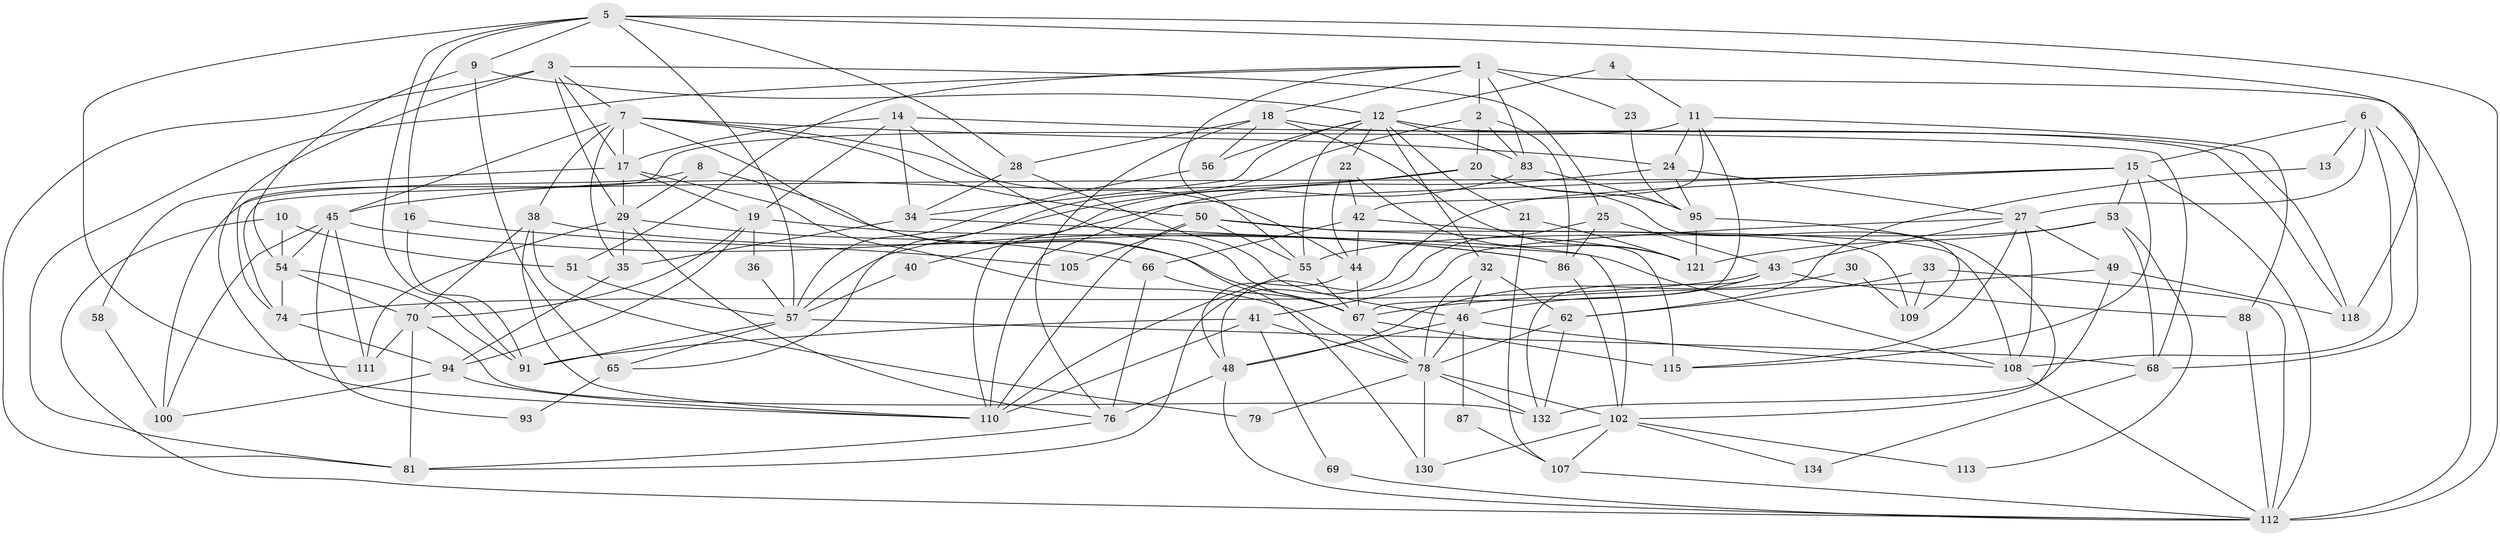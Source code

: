 // Generated by graph-tools (version 1.1) at 2025/24/03/03/25 07:24:00]
// undirected, 88 vertices, 214 edges
graph export_dot {
graph [start="1"]
  node [color=gray90,style=filled];
  1 [super="+120"];
  2 [super="+73"];
  3;
  4;
  5 [super="+122"];
  6;
  7 [super="+128"];
  8;
  9;
  10;
  11 [super="+89"];
  12 [super="+31"];
  13;
  14 [super="+96"];
  15 [super="+63"];
  16;
  17 [super="+37"];
  18 [super="+123"];
  19 [super="+26"];
  20 [super="+39"];
  21;
  22 [super="+106"];
  23;
  24;
  25 [super="+47"];
  27 [super="+80"];
  28 [super="+98"];
  29 [super="+72"];
  30;
  32 [super="+84"];
  33;
  34 [super="+64"];
  35;
  36;
  38;
  40;
  41;
  42;
  43 [super="+75"];
  44 [super="+52"];
  45 [super="+60"];
  46 [super="+77"];
  48 [super="+61"];
  49 [super="+119"];
  50 [super="+103"];
  51 [super="+71"];
  53;
  54;
  55;
  56;
  57 [super="+59"];
  58;
  62;
  65 [super="+82"];
  66 [super="+131"];
  67 [super="+97"];
  68 [super="+85"];
  69;
  70 [super="+117"];
  74;
  76 [super="+92"];
  78 [super="+99"];
  79;
  81 [super="+127"];
  83 [super="+90"];
  86 [super="+101"];
  87;
  88;
  91 [super="+114"];
  93;
  94 [super="+116"];
  95;
  100 [super="+126"];
  102 [super="+104"];
  105;
  107;
  108 [super="+133"];
  109;
  110 [super="+124"];
  111;
  112 [super="+129"];
  113;
  115 [super="+125"];
  118;
  121;
  130;
  132;
  134;
  1 -- 2;
  1 -- 55;
  1 -- 81;
  1 -- 112 [weight=2];
  1 -- 23;
  1 -- 51;
  1 -- 83;
  1 -- 18;
  2 -- 86;
  2 -- 65;
  2 -- 83;
  2 -- 20;
  3 -- 29;
  3 -- 25;
  3 -- 7;
  3 -- 81;
  3 -- 110;
  3 -- 17;
  4 -- 12;
  4 -- 11;
  5 -- 91;
  5 -- 9;
  5 -- 57;
  5 -- 118;
  5 -- 16;
  5 -- 111;
  5 -- 28;
  5 -- 112;
  6 -- 27;
  6 -- 13;
  6 -- 15;
  6 -- 68;
  6 -- 108;
  7 -- 130;
  7 -- 35;
  7 -- 38;
  7 -- 45;
  7 -- 17;
  7 -- 24;
  7 -- 50;
  7 -- 44;
  8 -- 67;
  8 -- 100 [weight=2];
  8 -- 29;
  9 -- 54;
  9 -- 65;
  9 -- 12;
  10 -- 54;
  10 -- 112;
  10 -- 51;
  11 -- 42;
  11 -- 74;
  11 -- 67;
  11 -- 24;
  11 -- 88;
  12 -- 55;
  12 -- 32;
  12 -- 34;
  12 -- 21;
  12 -- 118;
  12 -- 56;
  12 -- 22;
  12 -- 83;
  13 -- 62;
  14 -- 17;
  14 -- 67;
  14 -- 19;
  14 -- 68;
  14 -- 34;
  15 -- 74;
  15 -- 40;
  15 -- 112 [weight=2];
  15 -- 115;
  15 -- 53;
  15 -- 81;
  16 -- 105;
  16 -- 91;
  17 -- 29;
  17 -- 78;
  17 -- 19;
  17 -- 58;
  18 -- 121;
  18 -- 56;
  18 -- 76;
  18 -- 28;
  18 -- 118;
  19 -- 36;
  19 -- 70;
  19 -- 108;
  19 -- 94;
  20 -- 57;
  20 -- 95;
  20 -- 45;
  20 -- 109;
  21 -- 121;
  21 -- 107;
  22 -- 121;
  22 -- 42;
  22 -- 44;
  23 -- 95;
  24 -- 110;
  24 -- 95;
  24 -- 27;
  25 -- 48;
  25 -- 86 [weight=2];
  25 -- 43;
  27 -- 115;
  27 -- 49;
  27 -- 41;
  27 -- 43;
  27 -- 108;
  28 -- 46;
  28 -- 34;
  29 -- 111;
  29 -- 35;
  29 -- 76;
  29 -- 66;
  30 -- 109;
  30 -- 48;
  32 -- 62;
  32 -- 78;
  32 -- 46;
  33 -- 62;
  33 -- 109;
  33 -- 112;
  34 -- 35;
  34 -- 102;
  35 -- 94;
  36 -- 57;
  38 -- 110;
  38 -- 70;
  38 -- 79;
  38 -- 86;
  40 -- 57;
  41 -- 110;
  41 -- 69;
  41 -- 78;
  41 -- 91;
  42 -- 44;
  42 -- 108;
  42 -- 66;
  43 -- 132;
  43 -- 88;
  43 -- 74;
  43 -- 46;
  44 -- 67;
  44 -- 48;
  45 -- 54;
  45 -- 93;
  45 -- 86;
  45 -- 111;
  45 -- 100;
  46 -- 87;
  46 -- 48;
  46 -- 78;
  46 -- 108;
  48 -- 76;
  48 -- 112;
  49 -- 118;
  49 -- 67 [weight=2];
  49 -- 132;
  50 -- 55;
  50 -- 109;
  50 -- 115 [weight=2];
  50 -- 110;
  50 -- 105;
  51 -- 57;
  53 -- 121;
  53 -- 55;
  53 -- 113;
  53 -- 68;
  54 -- 74;
  54 -- 91;
  54 -- 70;
  55 -- 67;
  55 -- 110;
  56 -- 57;
  57 -- 65;
  57 -- 68;
  57 -- 91;
  58 -- 100;
  62 -- 78;
  62 -- 132;
  65 -- 93;
  66 -- 67;
  66 -- 76;
  67 -- 78;
  67 -- 115;
  68 -- 134;
  69 -- 112;
  70 -- 132;
  70 -- 81;
  70 -- 111;
  74 -- 94;
  76 -- 81;
  78 -- 79;
  78 -- 130;
  78 -- 132;
  78 -- 102;
  83 -- 95;
  83 -- 110;
  86 -- 102;
  87 -- 107;
  88 -- 112;
  94 -- 110;
  94 -- 100;
  95 -- 102;
  95 -- 121;
  102 -- 107;
  102 -- 113;
  102 -- 134;
  102 -- 130;
  107 -- 112;
  108 -- 112;
}
